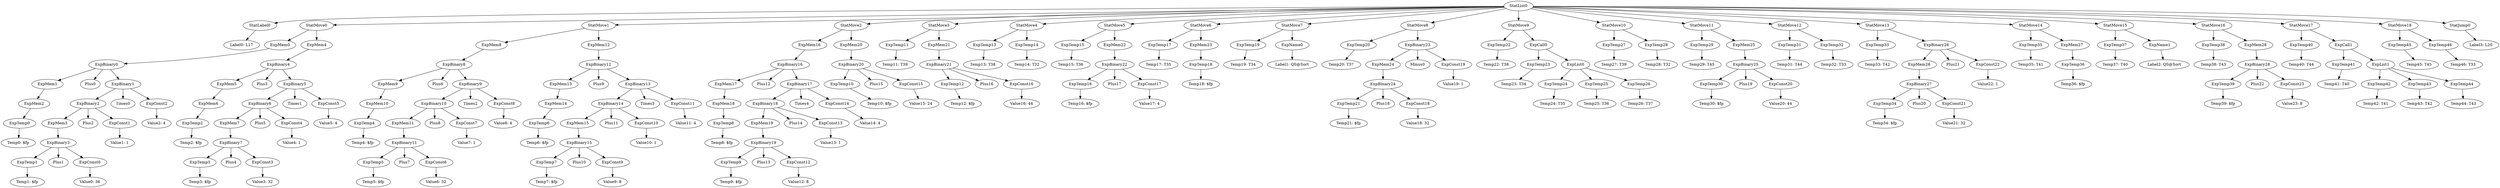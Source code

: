 digraph {
	ordering = out;
	StatMove18 -> ExpTemp45;
	StatMove18 -> ExpTemp46;
	StatJump0 -> "Label3: L20";
	ExpTemp44 -> "Temp44: T43";
	ExpTemp42 -> "Temp42: T41";
	ExpCall1 -> ExpTemp41;
	ExpCall1 -> ExpList1;
	StatMove17 -> ExpTemp40;
	StatMove17 -> ExpCall1;
	ExpTemp38 -> "Temp38: T43";
	ExpTemp37 -> "Temp37: T40";
	ExpTemp36 -> "Temp36: $fp";
	StatMove14 -> ExpTemp35;
	StatMove14 -> ExpMem27;
	ExpTemp40 -> "Temp40: T44";
	ExpConst22 -> "Value22: 1";
	ExpTemp46 -> "Temp46: T33";
	ExpBinary26 -> ExpMem26;
	ExpBinary26 -> Plus21;
	ExpBinary26 -> ExpConst22;
	ExpConst21 -> "Value21: 32";
	ExpTemp34 -> "Temp34: $fp";
	StatMove13 -> ExpTemp33;
	StatMove13 -> ExpBinary26;
	ExpTemp32 -> "Temp32: T33";
	ExpMem26 -> ExpBinary27;
	ExpMem25 -> ExpBinary25;
	ExpConst20 -> "Value20: 44";
	ExpBinary25 -> ExpTemp30;
	ExpBinary25 -> Plus19;
	ExpBinary25 -> ExpConst20;
	ExpTemp30 -> "Temp30: $fp";
	StatMove10 -> ExpTemp27;
	StatMove10 -> ExpTemp28;
	ExpTemp27 -> "Temp27: T39";
	ExpTemp41 -> "Temp41: T40";
	ExpTemp26 -> "Temp26: T37";
	ExpTemp25 -> "Temp25: T36";
	ExpBinary27 -> ExpTemp34;
	ExpBinary27 -> Plus20;
	ExpBinary27 -> ExpConst21;
	ExpList0 -> ExpTemp24;
	ExpList0 -> ExpTemp25;
	ExpList0 -> ExpTemp26;
	ExpTemp24 -> "Temp24: T35";
	ExpCall0 -> ExpTemp23;
	ExpCall0 -> ExpList0;
	StatMove9 -> ExpTemp22;
	StatMove9 -> ExpCall0;
	ExpTemp22 -> "Temp22: T38";
	ExpName1 -> "Label2: QS@Sort";
	ExpMem24 -> ExpBinary24;
	ExpTemp29 -> "Temp29: T45";
	ExpBinary24 -> ExpTemp21;
	ExpBinary24 -> Plus18;
	ExpBinary24 -> ExpConst18;
	ExpTemp21 -> "Temp21: $fp";
	StatMove8 -> ExpTemp20;
	StatMove8 -> ExpBinary23;
	ExpMem13 -> ExpMem14;
	StatMove1 -> ExpMem8;
	StatMove1 -> ExpMem12;
	ExpTemp6 -> "Temp6: $fp";
	ExpBinary28 -> ExpTemp39;
	ExpBinary28 -> Plus22;
	ExpBinary28 -> ExpConst23;
	ExpConst4 -> "Value4: 1";
	ExpTemp9 -> "Temp9: $fp";
	ExpConst6 -> "Value6: 32";
	ExpMem1 -> ExpMem2;
	ExpTemp43 -> "Temp43: T42";
	ExpBinary5 -> ExpBinary6;
	ExpBinary5 -> Times1;
	ExpBinary5 -> ExpConst5;
	ExpBinary8 -> ExpMem9;
	ExpBinary8 -> Plus6;
	ExpBinary8 -> ExpBinary9;
	ExpMem14 -> ExpTemp6;
	ExpTemp20 -> "Temp20: T37";
	ExpConst8 -> "Value8: 4";
	ExpName0 -> "Label1: QS@Sort";
	ExpTemp4 -> "Temp4: $fp";
	StatMove11 -> ExpTemp29;
	StatMove11 -> ExpMem25;
	ExpMem11 -> ExpBinary11;
	ExpBinary18 -> ExpMem19;
	ExpBinary18 -> Plus14;
	ExpBinary18 -> ExpConst13;
	ExpTemp31 -> "Temp31: T44";
	ExpConst7 -> "Value7: 1";
	ExpConst3 -> "Value3: 32";
	ExpTemp39 -> "Temp39: $fp";
	ExpMem21 -> ExpBinary21;
	ExpConst5 -> "Value5: 4";
	ExpConst2 -> "Value2: 4";
	StatMove15 -> ExpTemp37;
	StatMove15 -> ExpName1;
	ExpBinary3 -> ExpTemp1;
	ExpBinary3 -> Plus1;
	ExpBinary3 -> ExpConst0;
	ExpMem7 -> ExpBinary7;
	ExpConst15 -> "Value15: 24";
	ExpTemp0 -> "Temp0: $fp";
	ExpTemp7 -> "Temp7: $fp";
	ExpTemp33 -> "Temp33: T42";
	ExpMem2 -> ExpTemp0;
	ExpConst23 -> "Value23: 8";
	ExpTemp12 -> "Temp12: $fp";
	ExpMem3 -> ExpBinary3;
	ExpConst17 -> "Value17: 4";
	ExpMem16 -> ExpBinary16;
	ExpBinary6 -> ExpMem7;
	ExpBinary6 -> Plus5;
	ExpBinary6 -> ExpConst4;
	ExpTemp16 -> "Temp16: $fp";
	ExpMem0 -> ExpBinary0;
	ExpBinary11 -> ExpTemp5;
	ExpBinary11 -> Plus7;
	ExpBinary11 -> ExpConst6;
	ExpMem4 -> ExpBinary4;
	ExpBinary0 -> ExpMem1;
	ExpBinary0 -> Plus0;
	ExpBinary0 -> ExpBinary1;
	ExpMem20 -> ExpBinary20;
	ExpConst0 -> "Value0: 36";
	ExpBinary10 -> ExpMem11;
	ExpBinary10 -> Plus8;
	ExpBinary10 -> ExpConst7;
	ExpMem17 -> ExpMem18;
	StatMove7 -> ExpTemp19;
	StatMove7 -> ExpName0;
	ExpBinary2 -> ExpMem3;
	ExpBinary2 -> Plus2;
	ExpBinary2 -> ExpConst1;
	ExpMem5 -> ExpMem6;
	ExpList1 -> ExpTemp42;
	ExpList1 -> ExpTemp43;
	ExpList1 -> ExpTemp44;
	ExpTemp35 -> "Temp35: T41";
	ExpBinary4 -> ExpMem5;
	ExpBinary4 -> Plus3;
	ExpBinary4 -> ExpBinary5;
	ExpTemp1 -> "Temp1: $fp";
	ExpMem27 -> ExpTemp36;
	ExpBinary9 -> ExpBinary10;
	ExpBinary9 -> Times2;
	ExpBinary9 -> ExpConst8;
	ExpBinary7 -> ExpTemp3;
	ExpBinary7 -> Plus4;
	ExpBinary7 -> ExpConst3;
	ExpMem15 -> ExpBinary15;
	ExpTemp8 -> "Temp8: $fp";
	ExpConst12 -> "Value12: 8";
	ExpTemp18 -> "Temp18: $fp";
	ExpMem8 -> ExpBinary8;
	ExpTemp45 -> "Temp45: T45";
	ExpConst1 -> "Value1: 1";
	StatMove0 -> ExpMem0;
	StatMove0 -> ExpMem4;
	ExpTemp2 -> "Temp2: $fp";
	ExpMem6 -> ExpTemp2;
	ExpTemp3 -> "Temp3: $fp";
	ExpConst18 -> "Value18: 32";
	ExpBinary12 -> ExpMem13;
	ExpBinary12 -> Plus9;
	ExpBinary12 -> ExpBinary13;
	ExpBinary15 -> ExpTemp7;
	ExpBinary15 -> Plus10;
	ExpBinary15 -> ExpConst9;
	ExpBinary14 -> ExpMem15;
	ExpBinary14 -> Plus11;
	ExpBinary14 -> ExpConst10;
	ExpBinary1 -> ExpBinary2;
	ExpBinary1 -> Times0;
	ExpBinary1 -> ExpConst2;
	ExpConst10 -> "Value10: 1";
	ExpConst9 -> "Value9: 8";
	StatMove5 -> ExpTemp15;
	StatMove5 -> ExpMem22;
	StatMove4 -> ExpTemp13;
	StatMove4 -> ExpTemp14;
	StatList0 -> StatLabel0;
	StatList0 -> StatMove0;
	StatList0 -> StatMove1;
	StatList0 -> StatMove2;
	StatList0 -> StatMove3;
	StatList0 -> StatMove4;
	StatList0 -> StatMove5;
	StatList0 -> StatMove6;
	StatList0 -> StatMove7;
	StatList0 -> StatMove8;
	StatList0 -> StatMove9;
	StatList0 -> StatMove10;
	StatList0 -> StatMove11;
	StatList0 -> StatMove12;
	StatList0 -> StatMove13;
	StatList0 -> StatMove14;
	StatList0 -> StatMove15;
	StatList0 -> StatMove16;
	StatList0 -> StatMove17;
	StatList0 -> StatMove18;
	StatList0 -> StatJump0;
	ExpConst11 -> "Value11: 4";
	StatMove16 -> ExpTemp38;
	StatMove16 -> ExpMem28;
	ExpMem12 -> ExpBinary12;
	ExpMem18 -> ExpTemp8;
	ExpBinary16 -> ExpMem17;
	ExpBinary16 -> Plus12;
	ExpBinary16 -> ExpBinary17;
	ExpMem28 -> ExpBinary28;
	ExpBinary19 -> ExpTemp9;
	ExpBinary19 -> Plus13;
	ExpBinary19 -> ExpConst12;
	StatMove6 -> ExpTemp17;
	StatMove6 -> ExpMem23;
	ExpMem19 -> ExpBinary19;
	ExpConst13 -> "Value13: 1";
	ExpTemp13 -> "Temp13: T38";
	ExpTemp5 -> "Temp5: $fp";
	ExpBinary17 -> ExpBinary18;
	ExpBinary17 -> Times4;
	ExpBinary17 -> ExpConst14;
	ExpConst14 -> "Value14: 4";
	ExpBinary21 -> ExpTemp12;
	ExpBinary21 -> Plus16;
	ExpBinary21 -> ExpConst16;
	ExpBinary23 -> ExpMem24;
	ExpBinary23 -> Minus0;
	ExpBinary23 -> ExpConst19;
	ExpBinary13 -> ExpBinary14;
	ExpBinary13 -> Times3;
	ExpBinary13 -> ExpConst11;
	StatMove2 -> ExpMem16;
	StatMove2 -> ExpMem20;
	StatLabel0 -> "Label0: L17";
	ExpBinary22 -> ExpTemp16;
	ExpBinary22 -> Plus17;
	ExpBinary22 -> ExpConst17;
	ExpTemp19 -> "Temp19: T34";
	ExpMem10 -> ExpTemp4;
	ExpTemp10 -> "Temp10: $fp";
	ExpBinary20 -> ExpTemp10;
	ExpBinary20 -> Plus15;
	ExpBinary20 -> ExpConst15;
	ExpTemp11 -> "Temp11: T39";
	StatMove3 -> ExpTemp11;
	StatMove3 -> ExpMem21;
	ExpConst16 -> "Value16: 44";
	StatMove12 -> ExpTemp31;
	StatMove12 -> ExpTemp32;
	ExpConst19 -> "Value19: 1";
	ExpTemp14 -> "Temp14: T32";
	ExpTemp28 -> "Temp28: T32";
	ExpTemp15 -> "Temp15: T36";
	ExpMem22 -> ExpBinary22;
	ExpTemp23 -> "Temp23: T34";
	ExpMem9 -> ExpMem10;
	ExpTemp17 -> "Temp17: T35";
	ExpMem23 -> ExpTemp18;
}

